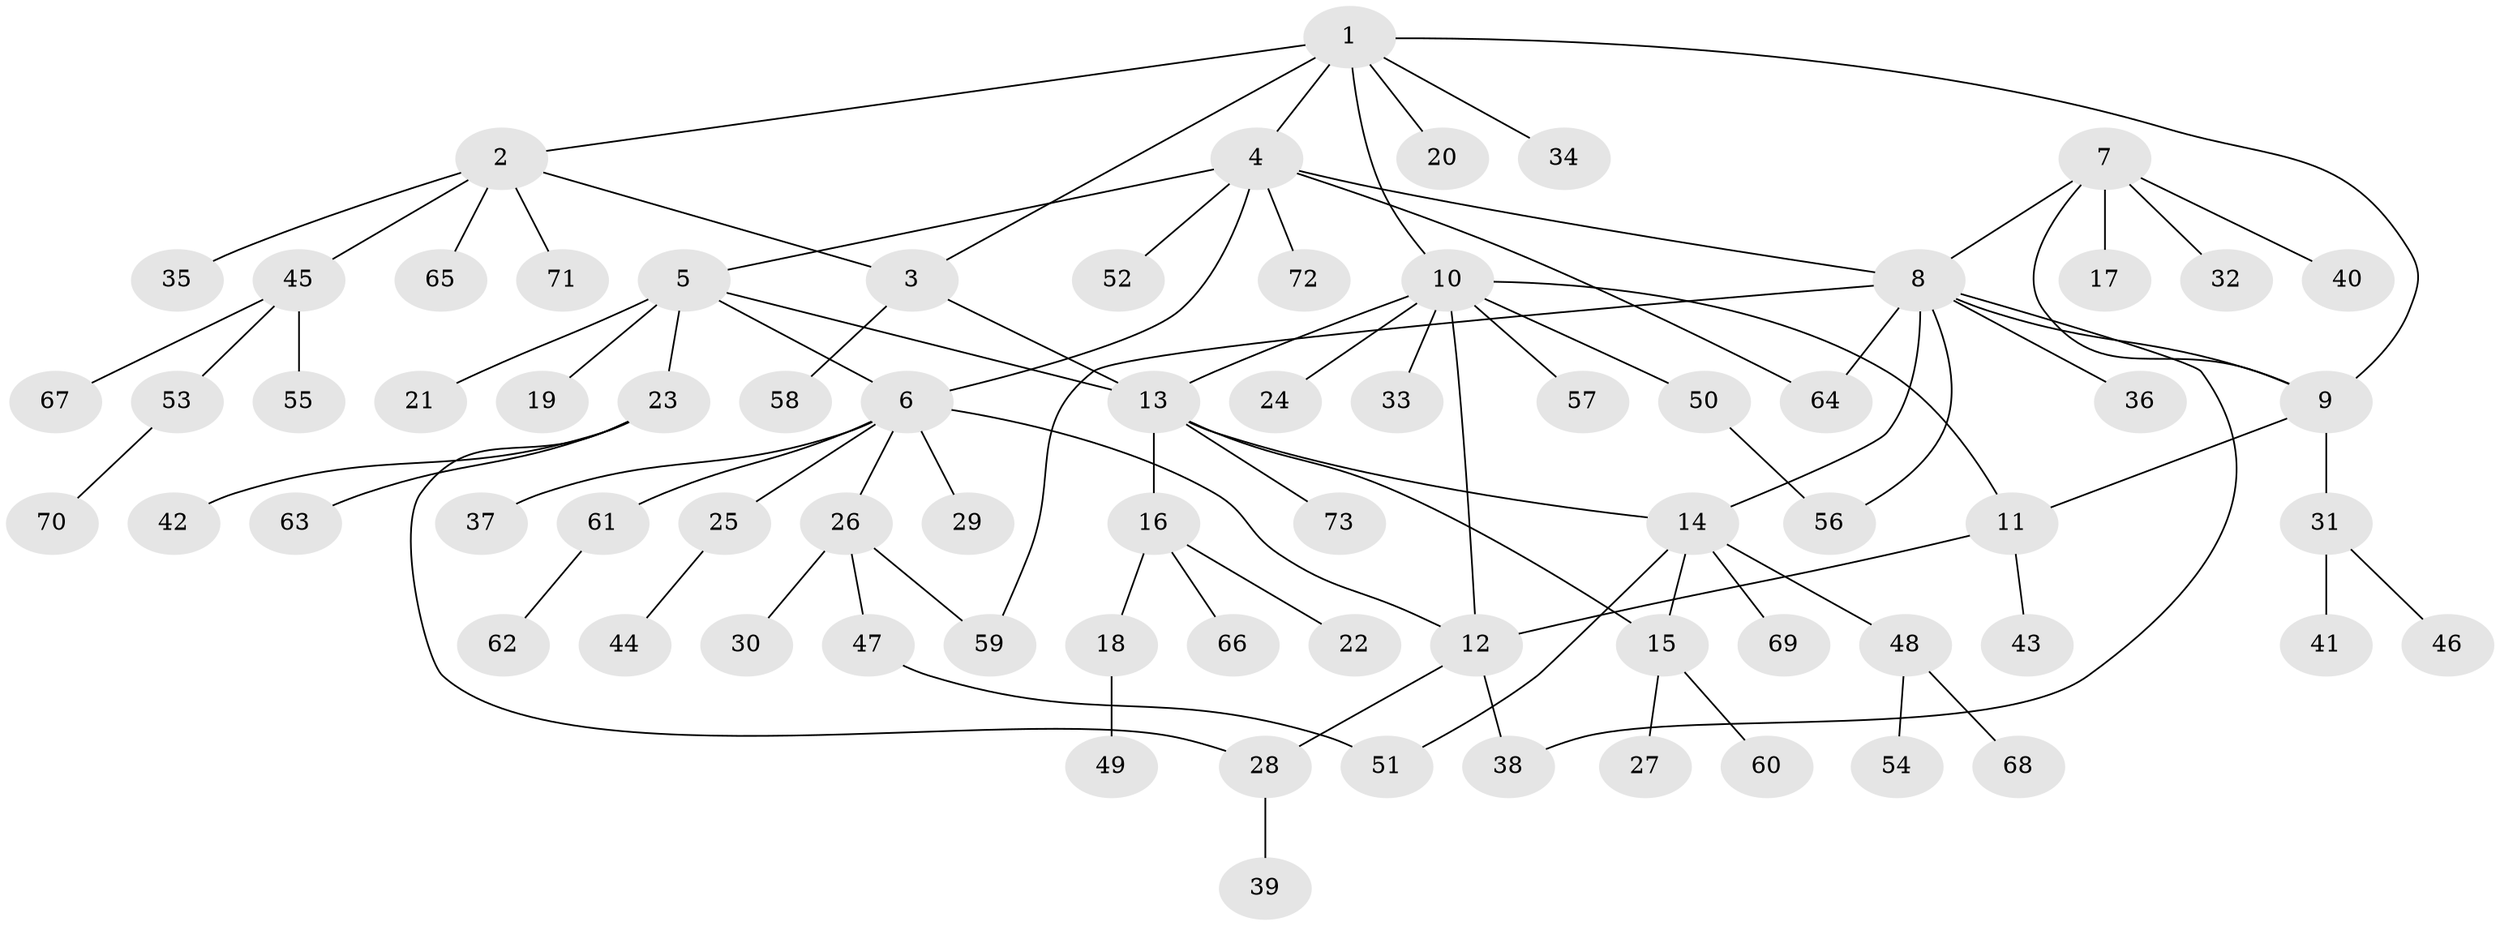 // Generated by graph-tools (version 1.1) at 2025/11/02/27/25 16:11:32]
// undirected, 73 vertices, 89 edges
graph export_dot {
graph [start="1"]
  node [color=gray90,style=filled];
  1;
  2;
  3;
  4;
  5;
  6;
  7;
  8;
  9;
  10;
  11;
  12;
  13;
  14;
  15;
  16;
  17;
  18;
  19;
  20;
  21;
  22;
  23;
  24;
  25;
  26;
  27;
  28;
  29;
  30;
  31;
  32;
  33;
  34;
  35;
  36;
  37;
  38;
  39;
  40;
  41;
  42;
  43;
  44;
  45;
  46;
  47;
  48;
  49;
  50;
  51;
  52;
  53;
  54;
  55;
  56;
  57;
  58;
  59;
  60;
  61;
  62;
  63;
  64;
  65;
  66;
  67;
  68;
  69;
  70;
  71;
  72;
  73;
  1 -- 2;
  1 -- 3;
  1 -- 4;
  1 -- 9;
  1 -- 10;
  1 -- 20;
  1 -- 34;
  2 -- 3;
  2 -- 35;
  2 -- 45;
  2 -- 65;
  2 -- 71;
  3 -- 13;
  3 -- 58;
  4 -- 5;
  4 -- 6;
  4 -- 8;
  4 -- 52;
  4 -- 64;
  4 -- 72;
  5 -- 6;
  5 -- 13;
  5 -- 19;
  5 -- 21;
  5 -- 23;
  6 -- 12;
  6 -- 25;
  6 -- 26;
  6 -- 29;
  6 -- 37;
  6 -- 61;
  7 -- 8;
  7 -- 9;
  7 -- 17;
  7 -- 32;
  7 -- 40;
  8 -- 9;
  8 -- 14;
  8 -- 36;
  8 -- 38;
  8 -- 56;
  8 -- 59;
  8 -- 64;
  9 -- 11;
  9 -- 31;
  10 -- 11;
  10 -- 12;
  10 -- 13;
  10 -- 24;
  10 -- 33;
  10 -- 50;
  10 -- 57;
  11 -- 12;
  11 -- 43;
  12 -- 28;
  12 -- 38;
  13 -- 14;
  13 -- 15;
  13 -- 16;
  13 -- 73;
  14 -- 15;
  14 -- 48;
  14 -- 51;
  14 -- 69;
  15 -- 27;
  15 -- 60;
  16 -- 18;
  16 -- 22;
  16 -- 66;
  18 -- 49;
  23 -- 28;
  23 -- 42;
  23 -- 63;
  25 -- 44;
  26 -- 30;
  26 -- 47;
  26 -- 59;
  28 -- 39;
  31 -- 41;
  31 -- 46;
  45 -- 53;
  45 -- 55;
  45 -- 67;
  47 -- 51;
  48 -- 54;
  48 -- 68;
  50 -- 56;
  53 -- 70;
  61 -- 62;
}
